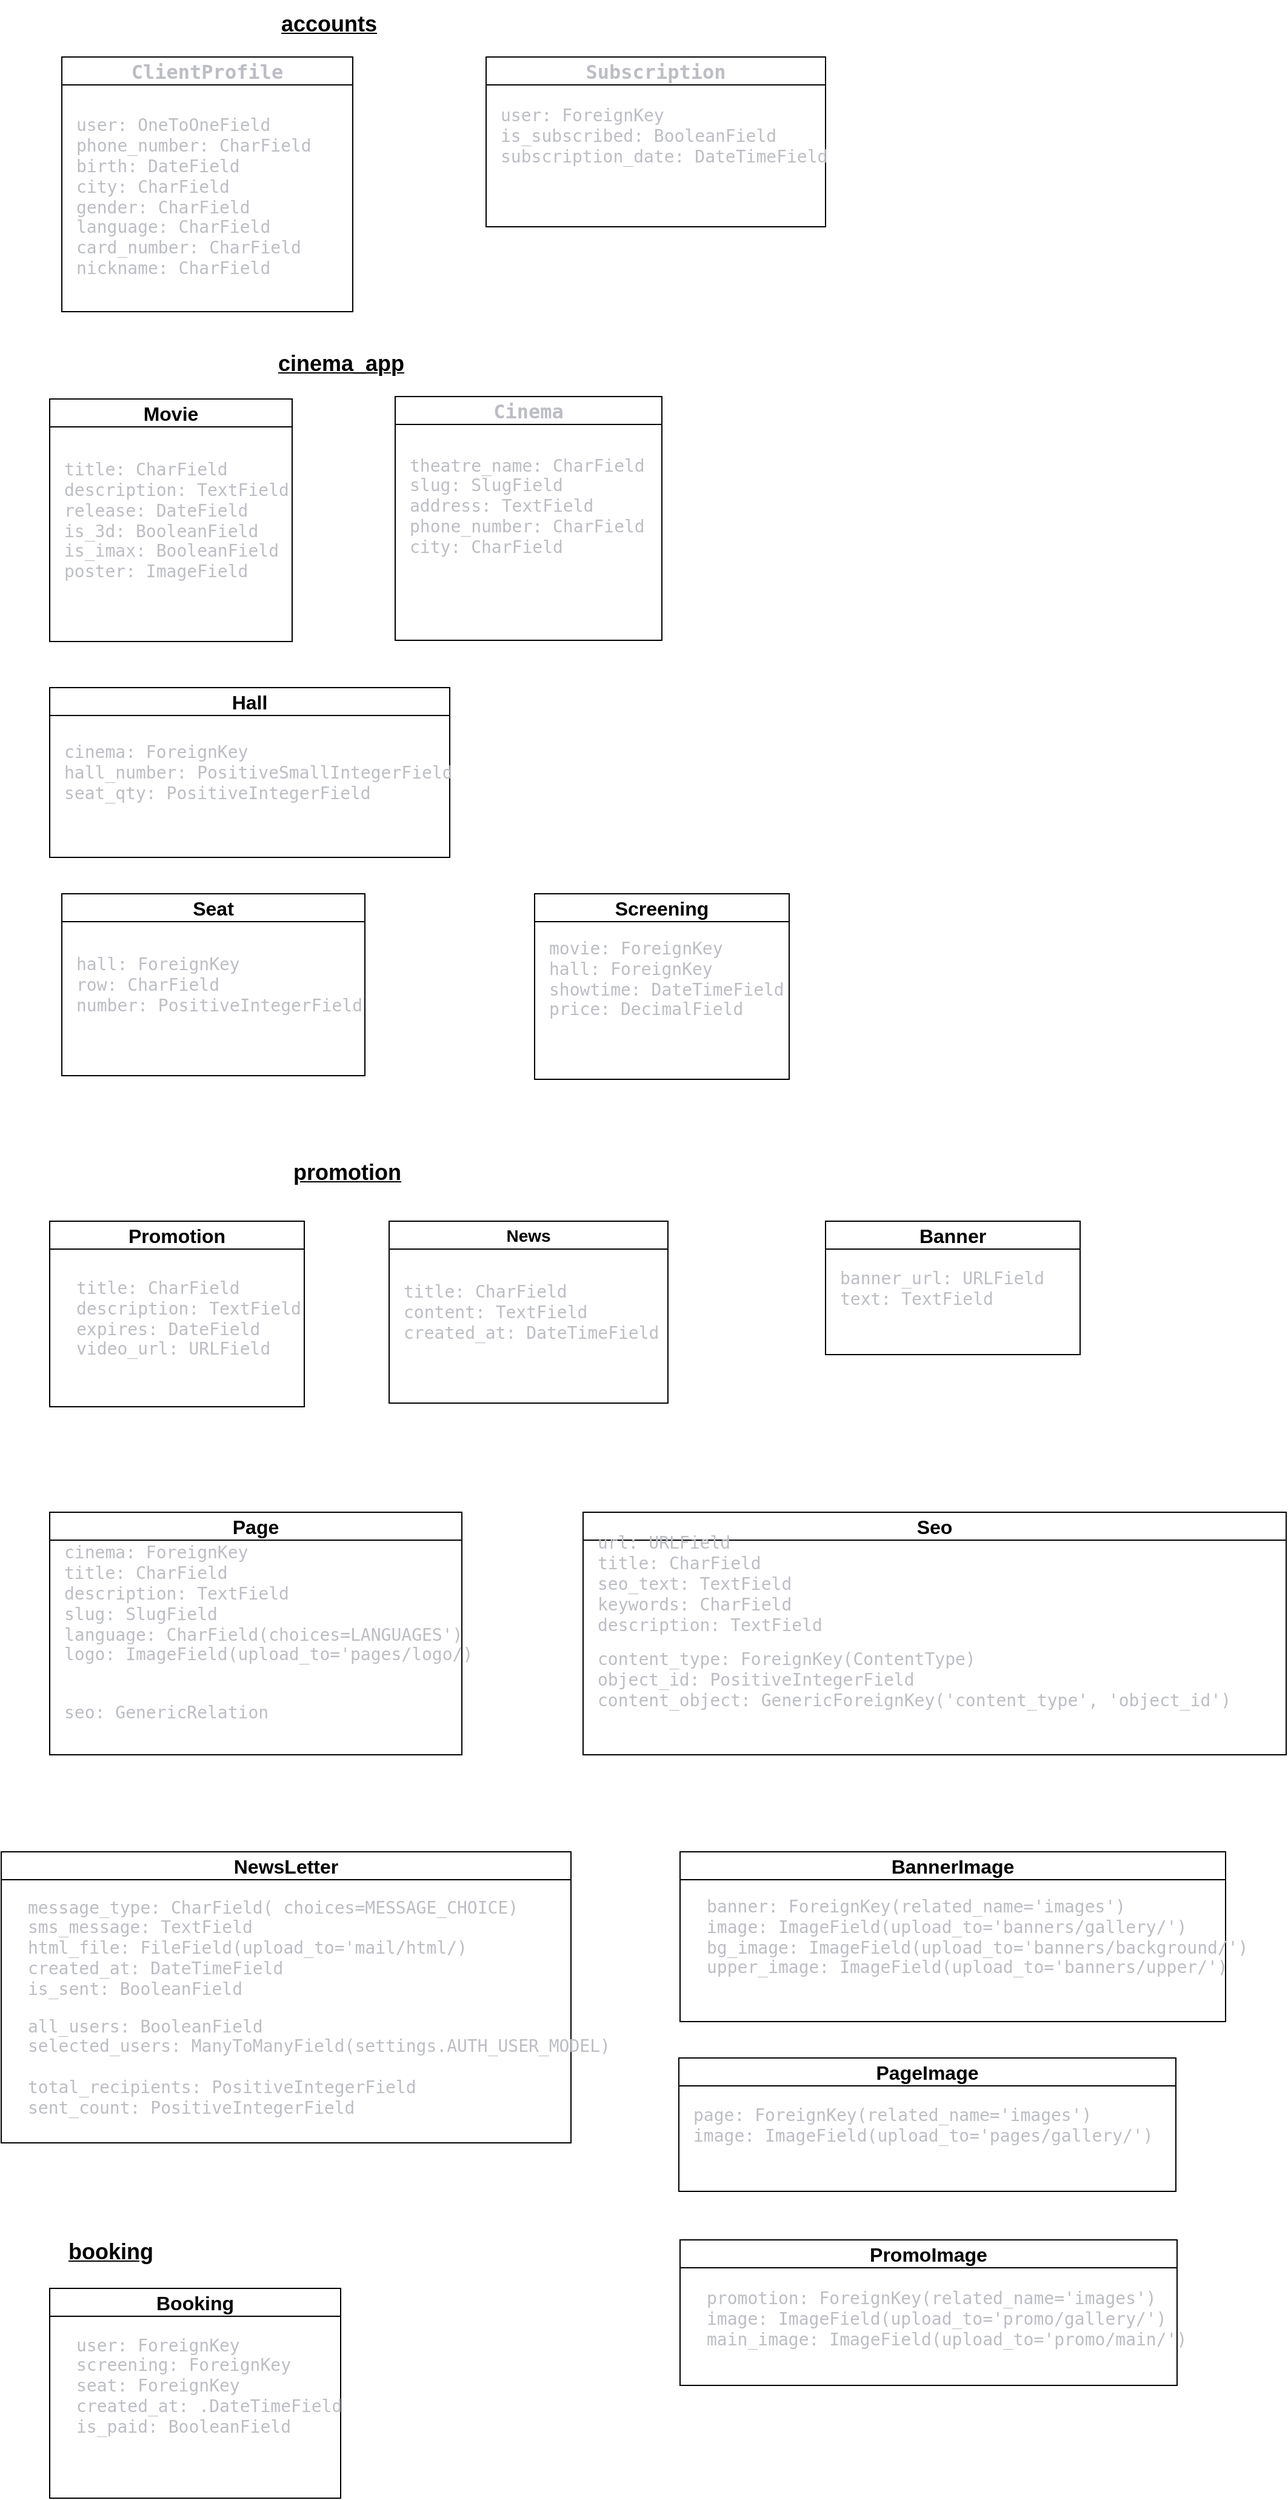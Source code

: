 <mxfile version="28.0.6">
  <diagram name="Страница — 1" id="jdN-In5Sup646VtUuVHt">
    <mxGraphModel dx="1042" dy="1861" grid="1" gridSize="10" guides="1" tooltips="1" connect="1" arrows="1" fold="1" page="1" pageScale="1" pageWidth="827" pageHeight="1169" math="0" shadow="0">
      <root>
        <mxCell id="0" />
        <mxCell id="1" parent="0" />
        <mxCell id="P_w9RCwGP_6V5Zf1SZuy-1" value="&lt;div&gt;&lt;pre style=&quot;font-family: &amp;quot;JetBrains Mono&amp;quot;, monospace;&quot;&gt;&lt;font style=&quot;font-size: 16px; color: light-dark(rgb(188, 190, 196), rgb(255, 255, 255));&quot;&gt;ClientProfile&lt;/font&gt;&lt;/pre&gt;&lt;/div&gt;" style="swimlane;whiteSpace=wrap;html=1;" vertex="1" parent="1">
          <mxGeometry x="90" y="-1063" width="240" height="210" as="geometry" />
        </mxCell>
        <mxCell id="P_w9RCwGP_6V5Zf1SZuy-4" value="&lt;div&gt;&lt;pre style=&quot;font-family: &amp;quot;JetBrains Mono&amp;quot;, monospace;&quot;&gt;&lt;span&gt;&lt;font style=&quot;color: light-dark(rgb(188, 190, 196), rgb(255, 255, 255)); font-size: 14px;&quot;&gt;user: OneToOneField&lt;br&gt;phone_number: CharField&lt;br&gt;birth: DateField&lt;br&gt;city: CharField&lt;br&gt;gender: CharField&lt;br&gt;language: CharField&lt;br&gt;card_number: CharField&lt;br&gt;nickname: CharField&lt;/font&gt;&lt;/span&gt;&lt;/pre&gt;&lt;/div&gt;" style="text;html=1;align=left;verticalAlign=middle;resizable=0;points=[];autosize=1;strokeColor=none;fillColor=none;" vertex="1" parent="P_w9RCwGP_6V5Zf1SZuy-1">
          <mxGeometry x="10" y="30" width="200" height="170" as="geometry" />
        </mxCell>
        <mxCell id="P_w9RCwGP_6V5Zf1SZuy-5" value="&lt;pre style=&quot;font-family: &amp;quot;JetBrains Mono&amp;quot;, monospace;&quot;&gt;&lt;div&gt;&lt;pre style=&quot;font-family: &amp;quot;JetBrains Mono&amp;quot;, monospace;&quot;&gt;&lt;font style=&quot;color: light-dark(rgb(188, 190, 196), rgb(255, 255, 255)); font-size: 16px;&quot;&gt;Subscription&lt;/font&gt;&lt;/pre&gt;&lt;/div&gt;&lt;/pre&gt;" style="swimlane;whiteSpace=wrap;html=1;" vertex="1" parent="1">
          <mxGeometry x="440" y="-1063" width="280" height="140" as="geometry" />
        </mxCell>
        <mxCell id="P_w9RCwGP_6V5Zf1SZuy-6" value="&lt;pre style=&quot;font-family: &amp;quot;JetBrains Mono&amp;quot;, monospace;&quot;&gt;&lt;div&gt;&lt;pre style=&quot;font-family: &amp;quot;JetBrains Mono&amp;quot;, monospace;&quot;&gt;&lt;font style=&quot;color: light-dark(rgb(188, 190, 196), rgb(255, 255, 255)); font-size: 14px;&quot;&gt;user: ForeignKey&lt;br&gt;is_subscribed: BooleanField&lt;br&gt;subscription_date: DateTimeField&lt;/font&gt;&lt;/pre&gt;&lt;/div&gt;&lt;/pre&gt;" style="text;html=1;align=left;verticalAlign=middle;resizable=0;points=[];autosize=1;strokeColor=none;fillColor=none;" vertex="1" parent="P_w9RCwGP_6V5Zf1SZuy-5">
          <mxGeometry x="10" y="20" width="270" height="90" as="geometry" />
        </mxCell>
        <mxCell id="P_w9RCwGP_6V5Zf1SZuy-7" value="&lt;div&gt;&lt;pre style=&quot;font-family: &amp;quot;JetBrains Mono&amp;quot;, monospace;&quot;&gt;&lt;font style=&quot;font-size: 16px; color: light-dark(rgb(188, 190, 196), rgb(255, 255, 255));&quot;&gt;Cinema&lt;/font&gt;&lt;/pre&gt;&lt;/div&gt;" style="swimlane;whiteSpace=wrap;html=1;" vertex="1" parent="1">
          <mxGeometry x="365" y="-783" width="220" height="201" as="geometry" />
        </mxCell>
        <mxCell id="P_w9RCwGP_6V5Zf1SZuy-8" value="&lt;div style=&quot;&quot;&gt;&lt;pre style=&quot;font-family: &amp;quot;JetBrains Mono&amp;quot;, monospace;&quot;&gt;&lt;font style=&quot;color: light-dark(rgb(188, 190, 196), rgb(255, 255, 255)); font-size: 14px;&quot;&gt;theatre_name: CharField&lt;br&gt;slug: SlugField&lt;br&gt;address: TextField&lt;br&gt;phone_number: CharField&lt;br&gt;city: CharField&lt;/font&gt;&lt;/pre&gt;&lt;/div&gt;" style="text;html=1;align=left;verticalAlign=middle;resizable=0;points=[];autosize=1;strokeColor=none;fillColor=none;" vertex="1" parent="P_w9RCwGP_6V5Zf1SZuy-7">
          <mxGeometry x="10" y="30" width="200" height="120" as="geometry" />
        </mxCell>
        <mxCell id="P_w9RCwGP_6V5Zf1SZuy-9" value="&lt;font style=&quot;font-size: 16px;&quot;&gt;Hall&lt;/font&gt;" style="swimlane;whiteSpace=wrap;html=1;" vertex="1" parent="1">
          <mxGeometry x="80" y="-543" width="330" height="140" as="geometry" />
        </mxCell>
        <mxCell id="P_w9RCwGP_6V5Zf1SZuy-10" value="&lt;pre style=&quot;font-family: &amp;quot;JetBrains Mono&amp;quot;, monospace;&quot;&gt;&lt;font style=&quot;color: light-dark(rgb(188, 190, 196), rgb(255, 255, 255)); font-size: 14px;&quot;&gt;cinema: ForeignKey&lt;br&gt;hall_number: PositiveSmallIntegerField&lt;br&gt;seat_qty: PositiveIntegerField&lt;/font&gt;&lt;/pre&gt;" style="text;html=1;align=left;verticalAlign=middle;resizable=0;points=[];autosize=1;strokeColor=none;fillColor=none;" vertex="1" parent="P_w9RCwGP_6V5Zf1SZuy-9">
          <mxGeometry x="10" y="25" width="320" height="90" as="geometry" />
        </mxCell>
        <mxCell id="P_w9RCwGP_6V5Zf1SZuy-11" value="&lt;font style=&quot;font-size: 16px;&quot;&gt;Movie&lt;/font&gt;" style="swimlane;whiteSpace=wrap;html=1;" vertex="1" parent="1">
          <mxGeometry x="80" y="-781" width="200" height="200" as="geometry" />
        </mxCell>
        <mxCell id="P_w9RCwGP_6V5Zf1SZuy-12" value="&lt;div style=&quot;&quot;&gt;&lt;pre style=&quot;font-family: &amp;quot;JetBrains Mono&amp;quot;, monospace;&quot;&gt;&lt;font style=&quot;font-size: 14px; color: light-dark(rgb(188, 190, 196), rgb(255, 255, 255));&quot;&gt;title: CharField&lt;br&gt;description: TextField&lt;br&gt;release: DateField&lt;br&gt;is_3d: BooleanField&lt;br&gt;is_imax: BooleanField&lt;br&gt;poster: ImageField&lt;/font&gt;&lt;/pre&gt;&lt;/div&gt;" style="text;html=1;align=left;verticalAlign=middle;resizable=0;points=[];autosize=1;strokeColor=none;fillColor=none;" vertex="1" parent="P_w9RCwGP_6V5Zf1SZuy-11">
          <mxGeometry x="10" y="30" width="190" height="140" as="geometry" />
        </mxCell>
        <mxCell id="P_w9RCwGP_6V5Zf1SZuy-42" value="&lt;span style=&quot;color: rgba(0, 0, 0, 0); font-family: monospace; font-size: 0px; text-align: start;&quot;&gt;3CmxGraphModel%3E%3Croot%3E%3CmxCell%20id%3D%220%22%2F%3E%3CmxCell%20id%3D%221%22%20parent%3D%220%22%2F%3E%3CmxCell%20id%3D%222%22%20value%3D%22%26lt%3Bfont%20style%3D%26quot%3Bfont-size%3A%2018px%3B%26quot%3B%26gt%3B%26lt%3Bb%26gt%3B%26lt%3Bu%26gt%3BPromotion%26lt%3B%2Fu%26gt%3B%26lt%3B%2Fb%26gt%3B%26lt%3B%2Ffont%26gt%3B%22%20style%3D%22text%3Bhtml%3D1%3Balign%3Dcenter%3BverticalAlign%3Dmiddle%3Bresizable%3D0%3Bpoints%3D%5B%5D%3Bautosize%3D1%3BstrokeColor%3Dnone%3BfillColor%3Dnone%3B%22%20vertex%3D%221%22%20parent%3D%221%22%3E%3CmxGeometry%20x%3D%22230%22%20y%3D%22940%22%20width%3D%22110%22%20height%3D%2240%22%20as%3D%22geometry%22%2F%3E%3C%2FmxCell%3E%3C%2Froot%3E%3C%2FmxGraphModel%3ECinema&lt;/span&gt;" style="text;html=1;align=center;verticalAlign=middle;resizable=0;points=[];autosize=1;strokeColor=none;fillColor=none;" vertex="1" parent="P_w9RCwGP_6V5Zf1SZuy-11">
          <mxGeometry x="130" y="-54" width="20" height="30" as="geometry" />
        </mxCell>
        <mxCell id="P_w9RCwGP_6V5Zf1SZuy-13" value="&lt;font style=&quot;font-size: 16px;&quot;&gt;Screening&lt;/font&gt;" style="swimlane;whiteSpace=wrap;html=1;" vertex="1" parent="1">
          <mxGeometry x="480" y="-373" width="210" height="153" as="geometry" />
        </mxCell>
        <mxCell id="P_w9RCwGP_6V5Zf1SZuy-14" value="&lt;div style=&quot;&quot;&gt;&lt;pre style=&quot;font-family: &amp;quot;JetBrains Mono&amp;quot;, monospace;&quot;&gt;&lt;font style=&quot;font-size: 14px; color: light-dark(rgb(188, 190, 196), rgb(255, 255, 255));&quot;&gt;movie: ForeignKey&lt;br&gt;hall: ForeignKey&lt;br&gt;showtime: DateTimeField&lt;br&gt;price: DecimalField&lt;/font&gt;&lt;/pre&gt;&lt;/div&gt;" style="text;html=1;align=left;verticalAlign=middle;resizable=0;points=[];autosize=1;strokeColor=none;fillColor=none;" vertex="1" parent="P_w9RCwGP_6V5Zf1SZuy-13">
          <mxGeometry x="10" y="20" width="200" height="100" as="geometry" />
        </mxCell>
        <mxCell id="P_w9RCwGP_6V5Zf1SZuy-15" value="&lt;font style=&quot;font-size: 16px;&quot;&gt;Seat&lt;/font&gt;" style="swimlane;whiteSpace=wrap;html=1;" vertex="1" parent="1">
          <mxGeometry x="90" y="-373" width="250" height="150" as="geometry" />
        </mxCell>
        <mxCell id="P_w9RCwGP_6V5Zf1SZuy-16" value="&lt;div style=&quot;&quot;&gt;&lt;pre style=&quot;font-family: &amp;quot;JetBrains Mono&amp;quot;, monospace;&quot;&gt;&lt;span&gt;&lt;font style=&quot;color: light-dark(rgb(188, 190, 196), rgb(255, 255, 255)); font-size: 14px;&quot;&gt;hall: ForeignKey&lt;br&gt;row: CharField&lt;br&gt;number: PositiveIntegerField&lt;/font&gt;&lt;/span&gt;&lt;/pre&gt;&lt;/div&gt;" style="text;html=1;align=left;verticalAlign=middle;resizable=0;points=[];autosize=1;strokeColor=none;fillColor=none;" vertex="1" parent="P_w9RCwGP_6V5Zf1SZuy-15">
          <mxGeometry x="10" y="30" width="240" height="90" as="geometry" />
        </mxCell>
        <mxCell id="P_w9RCwGP_6V5Zf1SZuy-17" value="&lt;font style=&quot;font-size: 14px;&quot;&gt;News&lt;/font&gt;" style="swimlane;whiteSpace=wrap;html=1;" vertex="1" parent="1">
          <mxGeometry x="360" y="-103" width="230" height="150" as="geometry" />
        </mxCell>
        <mxCell id="P_w9RCwGP_6V5Zf1SZuy-18" value="&lt;div style=&quot;&quot;&gt;&lt;pre style=&quot;font-family: &amp;quot;JetBrains Mono&amp;quot;, monospace;&quot;&gt;&lt;font style=&quot;font-size: 14px; color: light-dark(rgb(188, 190, 196), rgb(255, 255, 255));&quot;&gt;title: CharField&lt;br&gt;content: TextField&lt;br&gt;created_at: DateTimeField&lt;/font&gt;&lt;/pre&gt;&lt;/div&gt;" style="text;html=1;align=left;verticalAlign=middle;resizable=0;points=[];autosize=1;strokeColor=none;fillColor=none;" vertex="1" parent="P_w9RCwGP_6V5Zf1SZuy-17">
          <mxGeometry x="10" y="30" width="220" height="90" as="geometry" />
        </mxCell>
        <mxCell id="P_w9RCwGP_6V5Zf1SZuy-19" value="&lt;font style=&quot;font-size: 16px;&quot;&gt;Promotion&lt;/font&gt;" style="swimlane;whiteSpace=wrap;html=1;" vertex="1" parent="1">
          <mxGeometry x="80" y="-103" width="210" height="153" as="geometry" />
        </mxCell>
        <mxCell id="P_w9RCwGP_6V5Zf1SZuy-20" value="&lt;div style=&quot;&quot;&gt;&lt;pre style=&quot;font-family: &amp;quot;JetBrains Mono&amp;quot;, monospace;&quot;&gt;&lt;font style=&quot;font-size: 14px; color: light-dark(rgb(188, 190, 196), rgb(255, 255, 255));&quot;&gt;title: CharField&lt;br&gt;description: TextField&lt;br&gt;expires: DateField&lt;br&gt;video_url: URLField&lt;/font&gt;&lt;/pre&gt;&lt;/div&gt;" style="text;html=1;align=left;verticalAlign=middle;resizable=0;points=[];autosize=1;strokeColor=none;fillColor=none;" vertex="1" parent="P_w9RCwGP_6V5Zf1SZuy-19">
          <mxGeometry x="20" y="30" width="190" height="100" as="geometry" />
        </mxCell>
        <mxCell id="P_w9RCwGP_6V5Zf1SZuy-21" value="&lt;font style=&quot;font-size: 16px;&quot;&gt;Seo&lt;/font&gt;" style="swimlane;whiteSpace=wrap;html=1;" vertex="1" parent="1">
          <mxGeometry x="520" y="137" width="580" height="200" as="geometry" />
        </mxCell>
        <mxCell id="P_w9RCwGP_6V5Zf1SZuy-22" value="&lt;div style=&quot;&quot;&gt;&lt;pre style=&quot;font-family: &amp;quot;JetBrains Mono&amp;quot;, monospace;&quot;&gt;&lt;font style=&quot;font-size: 14px; color: light-dark(rgb(188, 190, 196), rgb(255, 255, 255));&quot;&gt;url: URLField&lt;br&gt;title: CharField&lt;br&gt;seo_text: TextField&lt;br&gt;keywords: CharField&lt;br&gt;description: TextField&lt;/font&gt;&lt;/pre&gt;&lt;pre style=&quot;font-family: &amp;quot;JetBrains Mono&amp;quot;, monospace;&quot;&gt;&lt;div style=&quot;&quot;&gt;&lt;pre style=&quot;font-family: &amp;quot;JetBrains Mono&amp;quot;, monospace;&quot;&gt;&lt;font style=&quot;font-size: 14px; color: light-dark(rgb(188, 190, 196), rgb(255, 255, 255));&quot;&gt;content_type: ForeignKey(ContentType)&lt;br&gt;object_id: PositiveIntegerField&lt;br&gt;content_object: GenericForeignKey(&#39;content_type&#39;, &#39;object_id&#39;)&lt;/font&gt;&lt;/pre&gt;&lt;/div&gt;&lt;/pre&gt;&lt;/div&gt;" style="text;html=1;align=left;verticalAlign=middle;resizable=0;points=[];autosize=1;strokeColor=none;fillColor=none;" vertex="1" parent="P_w9RCwGP_6V5Zf1SZuy-21">
          <mxGeometry x="10" width="500" height="180" as="geometry" />
        </mxCell>
        <mxCell id="P_w9RCwGP_6V5Zf1SZuy-23" value="&lt;font style=&quot;font-size: 16px;&quot;&gt;Page&lt;/font&gt;" style="swimlane;whiteSpace=wrap;html=1;startSize=23;" vertex="1" parent="1">
          <mxGeometry x="80" y="137" width="340" height="200" as="geometry" />
        </mxCell>
        <mxCell id="P_w9RCwGP_6V5Zf1SZuy-24" value="&lt;div style=&quot;&quot;&gt;&lt;pre style=&quot;font-family: &amp;quot;JetBrains Mono&amp;quot;, monospace;&quot;&gt;&lt;font style=&quot;color: light-dark(rgb(188, 190, 196), rgb(255, 255, 255)); font-size: 14px;&quot;&gt;cinema: ForeignKey&lt;br&gt;title: CharField&lt;br&gt;description: TextField&lt;br&gt;slug: SlugField&lt;br&gt;language: CharField(choices=LANGUAGES&#39;)&lt;br&gt;logo: ImageField(upload_to=&#39;pages/logo/)&lt;br&gt;&lt;br&gt;&lt;/font&gt;&lt;/pre&gt;&lt;pre style=&quot;font-family: &amp;quot;JetBrains Mono&amp;quot;, monospace;&quot;&gt;&lt;font style=&quot;color: light-dark(rgb(188, 190, 196), rgb(255, 255, 255)); font-size: 14px;&quot;&gt;&lt;pre style=&quot;font-family: &amp;quot;JetBrains Mono&amp;quot;, monospace;&quot;&gt;seo: GenericRelation&lt;/pre&gt;&lt;/font&gt;&lt;/pre&gt;&lt;/div&gt;" style="text;html=1;align=left;verticalAlign=middle;resizable=0;points=[];autosize=1;strokeColor=none;fillColor=none;" vertex="1" parent="P_w9RCwGP_6V5Zf1SZuy-23">
          <mxGeometry x="10" y="5" width="330" height="190" as="geometry" />
        </mxCell>
        <mxCell id="P_w9RCwGP_6V5Zf1SZuy-25" value="&lt;font style=&quot;font-size: 16px;&quot;&gt;NewsLetter&lt;/font&gt;" style="swimlane;whiteSpace=wrap;html=1;" vertex="1" parent="1">
          <mxGeometry x="40" y="417" width="470" height="240" as="geometry" />
        </mxCell>
        <mxCell id="P_w9RCwGP_6V5Zf1SZuy-26" value="&lt;div style=&quot;&quot;&gt;&lt;pre style=&quot;font-family: &amp;quot;JetBrains Mono&amp;quot;, monospace;&quot;&gt;&lt;font style=&quot;font-size: 14px; color: light-dark(rgb(188, 190, 196), rgb(255, 255, 255));&quot;&gt;message_type: CharField( choices=MESSAGE_CHOICE)&lt;br&gt;sms_message: TextField&lt;br&gt;html_file: FileField(upload_to=&#39;mail/html/)&lt;br&gt;created_at: DateTimeField&lt;br&gt;is_sent: BooleanField&lt;/font&gt;&lt;/pre&gt;&lt;pre style=&quot;font-family: &amp;quot;JetBrains Mono&amp;quot;, monospace;&quot;&gt;&lt;font style=&quot;font-size: 14px; color: light-dark(rgb(188, 190, 196), rgb(255, 255, 255));&quot;&gt;&lt;div style=&quot;&quot;&gt;&lt;pre style=&quot;font-family: &amp;quot;JetBrains Mono&amp;quot;, monospace;&quot;&gt;all_users: BooleanField&lt;br&gt;selected_users: ManyToManyField(settings.AUTH_USER_MODEL)&lt;br&gt;&lt;br&gt;total_recipients: PositiveIntegerField&lt;br&gt;sent_count: PositiveIntegerField&lt;/pre&gt;&lt;/div&gt;&lt;/font&gt;&lt;/pre&gt;&lt;/div&gt;" style="text;html=1;align=left;verticalAlign=middle;resizable=0;points=[];autosize=1;strokeColor=none;fillColor=none;" vertex="1" parent="P_w9RCwGP_6V5Zf1SZuy-25">
          <mxGeometry x="20" y="19" width="460" height="220" as="geometry" />
        </mxCell>
        <mxCell id="P_w9RCwGP_6V5Zf1SZuy-27" value="&lt;font style=&quot;font-size: 16px;&quot;&gt;Banner&lt;/font&gt;" style="swimlane;whiteSpace=wrap;html=1;" vertex="1" parent="1">
          <mxGeometry x="720" y="-103" width="210" height="110" as="geometry" />
        </mxCell>
        <mxCell id="P_w9RCwGP_6V5Zf1SZuy-28" value="&lt;div&gt;&lt;pre style=&quot;font-family: &amp;quot;JetBrains Mono&amp;quot;, monospace;&quot;&gt;&lt;font style=&quot;font-size: 14px; color: light-dark(rgb(188, 190, 196), rgb(255, 255, 255));&quot;&gt;banner_url: URLField&lt;br&gt;text: TextField&lt;/font&gt;&lt;/pre&gt;&lt;/div&gt;" style="text;html=1;align=left;verticalAlign=middle;resizable=0;points=[];autosize=1;strokeColor=none;fillColor=none;" vertex="1" parent="P_w9RCwGP_6V5Zf1SZuy-27">
          <mxGeometry x="10" y="20" width="180" height="70" as="geometry" />
        </mxCell>
        <mxCell id="P_w9RCwGP_6V5Zf1SZuy-29" value="&lt;font style=&quot;font-size: 16px;&quot;&gt;PageImage&lt;/font&gt;" style="swimlane;whiteSpace=wrap;html=1;" vertex="1" parent="1">
          <mxGeometry x="599" y="587" width="410" height="110" as="geometry" />
        </mxCell>
        <mxCell id="P_w9RCwGP_6V5Zf1SZuy-30" value="&lt;div style=&quot;&quot;&gt;&lt;pre style=&quot;font-family: &amp;quot;JetBrains Mono&amp;quot;, monospace;&quot;&gt;&lt;span&gt;&lt;font style=&quot;color: light-dark(rgb(188, 190, 196), rgb(255, 255, 255)); font-size: 14px;&quot;&gt;page: ForeignKey(related_name=&#39;images&#39;)&lt;br&gt;image: ImageField(upload_to=&#39;pages/gallery/&#39;)&lt;/font&gt;&lt;/span&gt;&lt;/pre&gt;&lt;/div&gt;" style="text;html=1;align=left;verticalAlign=middle;resizable=0;points=[];autosize=1;strokeColor=none;fillColor=none;" vertex="1" parent="P_w9RCwGP_6V5Zf1SZuy-29">
          <mxGeometry x="10" y="20" width="370" height="70" as="geometry" />
        </mxCell>
        <mxCell id="P_w9RCwGP_6V5Zf1SZuy-31" value="&lt;font style=&quot;font-size: 16px;&quot;&gt;BannerImage&lt;/font&gt;" style="swimlane;whiteSpace=wrap;html=1;" vertex="1" parent="1">
          <mxGeometry x="600" y="417" width="450" height="140" as="geometry" />
        </mxCell>
        <mxCell id="P_w9RCwGP_6V5Zf1SZuy-32" value="&lt;div style=&quot;&quot;&gt;&lt;pre style=&quot;font-family: &amp;quot;JetBrains Mono&amp;quot;, monospace;&quot;&gt;&lt;span&gt;&lt;font style=&quot;color: light-dark(rgb(188, 190, 196), rgb(255, 255, 255)); font-size: 14px;&quot;&gt;banner: ForeignKey(related_name=&#39;images&#39;)&lt;br&gt;image: ImageField(upload_to=&#39;banners/gallery/&#39;)&lt;br&gt;bg_image: ImageField(upload_to=&#39;banners/background/&#39;)&lt;br&gt;upper_image: ImageField(upload_to=&#39;banners/upper/&#39;)&lt;/font&gt;&lt;/span&gt;&lt;/pre&gt;&lt;/div&gt;" style="text;html=1;align=left;verticalAlign=middle;resizable=0;points=[];autosize=1;strokeColor=none;fillColor=none;" vertex="1" parent="1">
          <mxGeometry x="620" y="437" width="430" height="100" as="geometry" />
        </mxCell>
        <mxCell id="P_w9RCwGP_6V5Zf1SZuy-33" value="&lt;font style=&quot;font-size: 16px;&quot;&gt;PromoImage&lt;/font&gt;" style="swimlane;whiteSpace=wrap;html=1;" vertex="1" parent="1">
          <mxGeometry x="600" y="737" width="410" height="120" as="geometry" />
        </mxCell>
        <mxCell id="P_w9RCwGP_6V5Zf1SZuy-34" value="&lt;div style=&quot;&quot;&gt;&lt;pre style=&quot;font-family: &amp;quot;JetBrains Mono&amp;quot;, monospace;&quot;&gt;&lt;font style=&quot;font-size: 14px; color: light-dark(rgb(188, 190, 196), rgb(255, 255, 255));&quot;&gt;promotion: ForeignKey(related_name=&#39;images&#39;)&lt;br&gt;image: ImageField(upload_to=&#39;promo/gallery/&#39;)&lt;br&gt;main_image: ImageField(upload_to=&#39;promo/main/&#39;)&lt;/font&gt;&lt;/pre&gt;&lt;/div&gt;" style="text;html=1;align=left;verticalAlign=middle;resizable=0;points=[];autosize=1;strokeColor=none;fillColor=none;" vertex="1" parent="1">
          <mxGeometry x="620" y="757" width="390" height="90" as="geometry" />
        </mxCell>
        <mxCell id="P_w9RCwGP_6V5Zf1SZuy-35" value="&lt;font style=&quot;font-size: 16px;&quot;&gt;Booking&lt;/font&gt;" style="swimlane;whiteSpace=wrap;html=1;" vertex="1" parent="1">
          <mxGeometry x="80" y="777" width="240" height="173" as="geometry" />
        </mxCell>
        <mxCell id="P_w9RCwGP_6V5Zf1SZuy-36" value="&lt;div style=&quot;&quot;&gt;&lt;pre style=&quot;font-family: &amp;quot;JetBrains Mono&amp;quot;, monospace;&quot;&gt;&lt;font style=&quot;font-size: 14px; color: light-dark(rgb(188, 190, 196), rgb(255, 255, 255));&quot;&gt;user: ForeignKey&lt;br&gt;screening: ForeignKey&lt;br&gt;seat: ForeignKey&lt;br&gt;created_at: .DateTimeField&lt;br&gt;is_paid: BooleanField&lt;/font&gt;&lt;/pre&gt;&lt;/div&gt;" style="text;html=1;align=left;verticalAlign=middle;resizable=0;points=[];autosize=1;strokeColor=none;fillColor=none;" vertex="1" parent="P_w9RCwGP_6V5Zf1SZuy-35">
          <mxGeometry x="20" y="20" width="220" height="120" as="geometry" />
        </mxCell>
        <mxCell id="P_w9RCwGP_6V5Zf1SZuy-37" value="&lt;font style=&quot;font-size: 18px;&quot;&gt;&lt;u&gt;&lt;b&gt;booking&lt;/b&gt;&lt;/u&gt;&lt;/font&gt;" style="text;html=1;align=center;verticalAlign=middle;resizable=0;points=[];autosize=1;strokeColor=none;fillColor=none;" vertex="1" parent="1">
          <mxGeometry x="85" y="727" width="90" height="40" as="geometry" />
        </mxCell>
        <mxCell id="P_w9RCwGP_6V5Zf1SZuy-40" value="&lt;font style=&quot;font-size: 18px;&quot;&gt;&lt;b&gt;&lt;u&gt;promotion&lt;/u&gt;&lt;/b&gt;&lt;/font&gt;" style="text;html=1;align=center;verticalAlign=middle;resizable=0;points=[];autosize=1;strokeColor=none;fillColor=none;" vertex="1" parent="1">
          <mxGeometry x="270" y="-163" width="110" height="40" as="geometry" />
        </mxCell>
        <mxCell id="P_w9RCwGP_6V5Zf1SZuy-44" value="&lt;b&gt;&lt;u&gt;&lt;font style=&quot;font-size: 18px;&quot;&gt;c&lt;/font&gt;&lt;font style=&quot;font-size: 18px;&quot;&gt;inema_app&lt;/font&gt;&lt;/u&gt;&lt;/b&gt;" style="text;html=1;align=center;verticalAlign=middle;resizable=0;points=[];autosize=1;strokeColor=none;fillColor=none;" vertex="1" parent="1">
          <mxGeometry x="255" y="-830" width="130" height="40" as="geometry" />
        </mxCell>
        <mxCell id="P_w9RCwGP_6V5Zf1SZuy-45" value="&lt;b&gt;&lt;u&gt;&lt;font style=&quot;font-size: 18px;&quot;&gt;accounts&lt;/font&gt;&lt;/u&gt;&lt;/b&gt;" style="text;html=1;align=center;verticalAlign=middle;resizable=0;points=[];autosize=1;strokeColor=none;fillColor=none;" vertex="1" parent="1">
          <mxGeometry x="260" y="-1110" width="100" height="40" as="geometry" />
        </mxCell>
      </root>
    </mxGraphModel>
  </diagram>
</mxfile>

